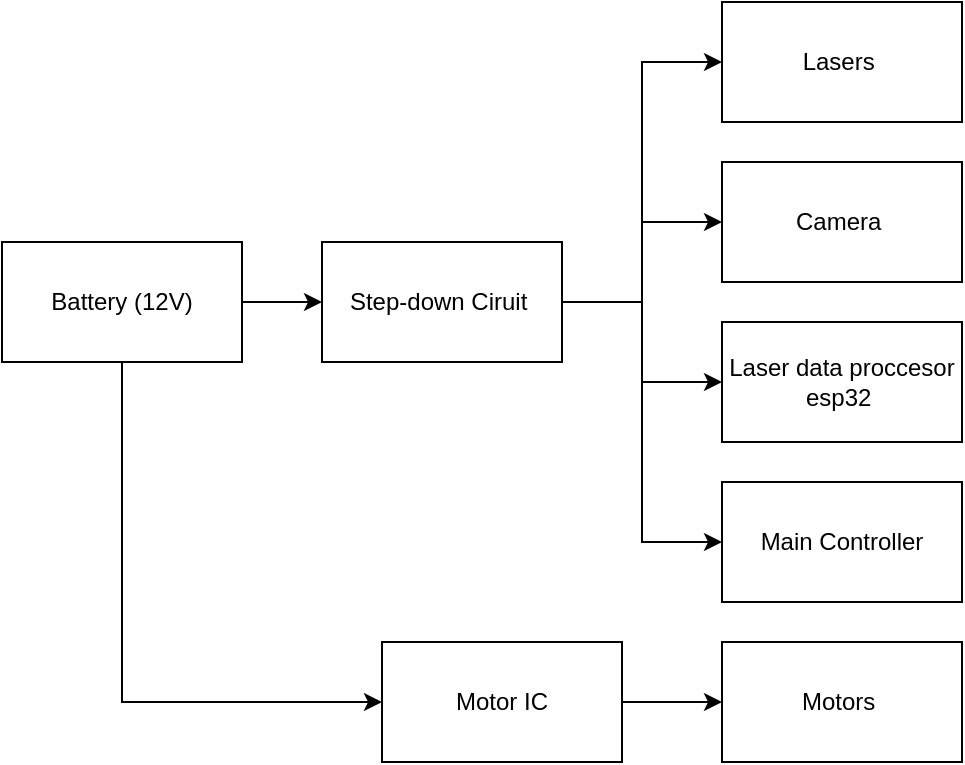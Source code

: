 <mxfile version="20.8.16" type="device"><diagram name="第 1 页" id="DKJVAx_Te9vDf9BFr7m1"><mxGraphModel dx="1221" dy="823" grid="1" gridSize="10" guides="1" tooltips="1" connect="1" arrows="1" fold="1" page="1" pageScale="1" pageWidth="827" pageHeight="1169" math="0" shadow="0"><root><mxCell id="0"/><mxCell id="1" parent="0"/><mxCell id="s2IClQtbtggbeAx8u6BX-4" value="" style="edgeStyle=orthogonalEdgeStyle;rounded=0;orthogonalLoop=1;jettySize=auto;html=1;" edge="1" parent="1" source="s2IClQtbtggbeAx8u6BX-1" target="s2IClQtbtggbeAx8u6BX-3"><mxGeometry relative="1" as="geometry"/></mxCell><mxCell id="s2IClQtbtggbeAx8u6BX-17" style="edgeStyle=orthogonalEdgeStyle;rounded=0;orthogonalLoop=1;jettySize=auto;html=1;entryX=0;entryY=0.5;entryDx=0;entryDy=0;" edge="1" parent="1" source="s2IClQtbtggbeAx8u6BX-1" target="s2IClQtbtggbeAx8u6BX-14"><mxGeometry relative="1" as="geometry"><Array as="points"><mxPoint x="100" y="430"/></Array></mxGeometry></mxCell><mxCell id="s2IClQtbtggbeAx8u6BX-1" value="Battery (12V)" style="rounded=0;whiteSpace=wrap;html=1;" vertex="1" parent="1"><mxGeometry x="40" y="200" width="120" height="60" as="geometry"/></mxCell><mxCell id="s2IClQtbtggbeAx8u6BX-10" style="edgeStyle=orthogonalEdgeStyle;rounded=0;orthogonalLoop=1;jettySize=auto;html=1;entryX=0;entryY=0.5;entryDx=0;entryDy=0;" edge="1" parent="1" source="s2IClQtbtggbeAx8u6BX-3" target="s2IClQtbtggbeAx8u6BX-5"><mxGeometry relative="1" as="geometry"/></mxCell><mxCell id="s2IClQtbtggbeAx8u6BX-11" style="edgeStyle=orthogonalEdgeStyle;rounded=0;orthogonalLoop=1;jettySize=auto;html=1;exitX=1;exitY=0.5;exitDx=0;exitDy=0;" edge="1" parent="1" source="s2IClQtbtggbeAx8u6BX-3" target="s2IClQtbtggbeAx8u6BX-6"><mxGeometry relative="1" as="geometry"/></mxCell><mxCell id="s2IClQtbtggbeAx8u6BX-12" style="edgeStyle=orthogonalEdgeStyle;rounded=0;orthogonalLoop=1;jettySize=auto;html=1;exitX=1;exitY=0.5;exitDx=0;exitDy=0;entryX=0;entryY=0.5;entryDx=0;entryDy=0;" edge="1" parent="1" source="s2IClQtbtggbeAx8u6BX-3" target="s2IClQtbtggbeAx8u6BX-7"><mxGeometry relative="1" as="geometry"/></mxCell><mxCell id="s2IClQtbtggbeAx8u6BX-13" style="edgeStyle=orthogonalEdgeStyle;rounded=0;orthogonalLoop=1;jettySize=auto;html=1;exitX=1;exitY=0.5;exitDx=0;exitDy=0;entryX=0;entryY=0.5;entryDx=0;entryDy=0;" edge="1" parent="1" source="s2IClQtbtggbeAx8u6BX-3" target="s2IClQtbtggbeAx8u6BX-9"><mxGeometry relative="1" as="geometry"/></mxCell><mxCell id="s2IClQtbtggbeAx8u6BX-3" value="Step-down Ciruit&amp;nbsp;" style="rounded=0;whiteSpace=wrap;html=1;" vertex="1" parent="1"><mxGeometry x="200" y="200" width="120" height="60" as="geometry"/></mxCell><mxCell id="s2IClQtbtggbeAx8u6BX-5" value="Lasers&amp;nbsp;" style="rounded=0;whiteSpace=wrap;html=1;" vertex="1" parent="1"><mxGeometry x="400" y="80" width="120" height="60" as="geometry"/></mxCell><mxCell id="s2IClQtbtggbeAx8u6BX-6" value="Camera&amp;nbsp;" style="rounded=0;whiteSpace=wrap;html=1;" vertex="1" parent="1"><mxGeometry x="400" y="160" width="120" height="60" as="geometry"/></mxCell><mxCell id="s2IClQtbtggbeAx8u6BX-7" value="Laser data proccesor esp32&amp;nbsp;" style="rounded=0;whiteSpace=wrap;html=1;" vertex="1" parent="1"><mxGeometry x="400" y="240" width="120" height="60" as="geometry"/></mxCell><mxCell id="s2IClQtbtggbeAx8u6BX-9" value="Main Controller" style="rounded=0;whiteSpace=wrap;html=1;" vertex="1" parent="1"><mxGeometry x="400" y="320" width="120" height="60" as="geometry"/></mxCell><mxCell id="s2IClQtbtggbeAx8u6BX-16" style="edgeStyle=orthogonalEdgeStyle;rounded=0;orthogonalLoop=1;jettySize=auto;html=1;entryX=0;entryY=0.5;entryDx=0;entryDy=0;" edge="1" parent="1" source="s2IClQtbtggbeAx8u6BX-14" target="s2IClQtbtggbeAx8u6BX-15"><mxGeometry relative="1" as="geometry"/></mxCell><mxCell id="s2IClQtbtggbeAx8u6BX-14" value="Motor IC" style="rounded=0;whiteSpace=wrap;html=1;" vertex="1" parent="1"><mxGeometry x="230" y="400" width="120" height="60" as="geometry"/></mxCell><mxCell id="s2IClQtbtggbeAx8u6BX-15" value="Motors&amp;nbsp;" style="rounded=0;whiteSpace=wrap;html=1;" vertex="1" parent="1"><mxGeometry x="400" y="400" width="120" height="60" as="geometry"/></mxCell></root></mxGraphModel></diagram></mxfile>